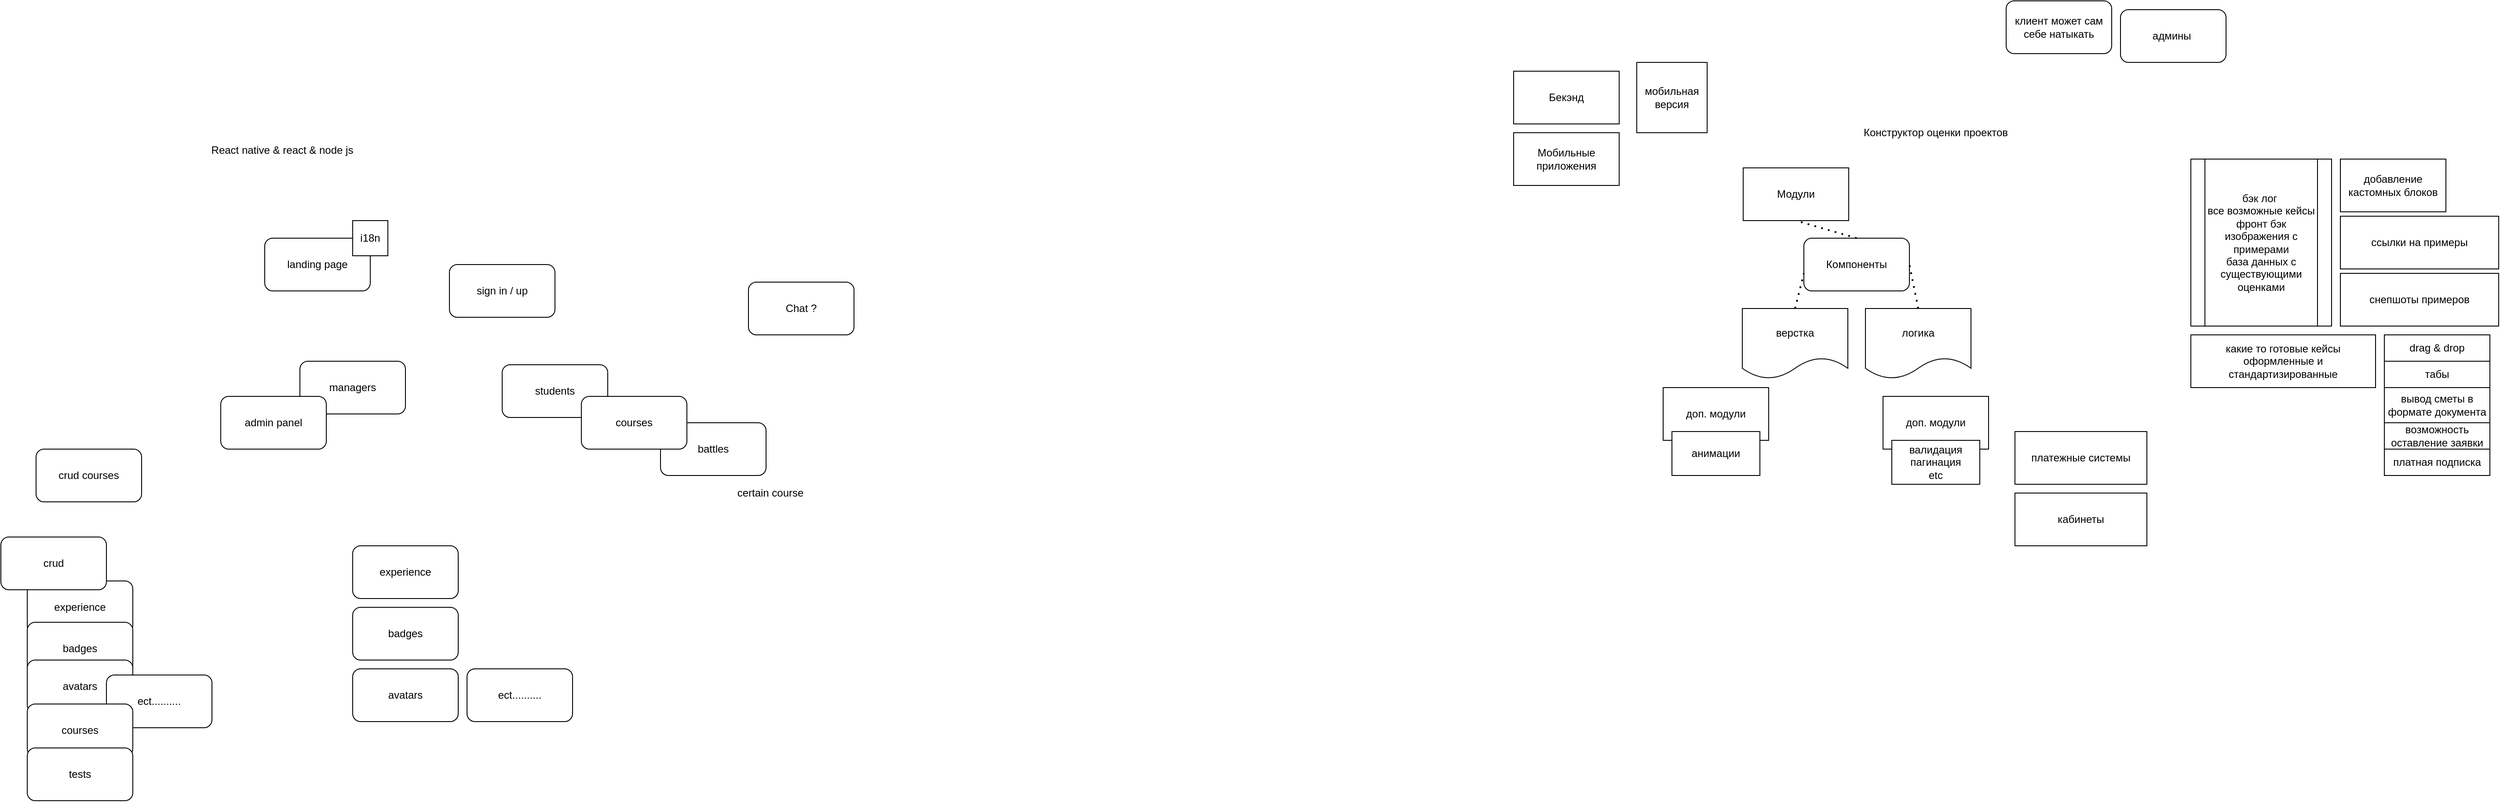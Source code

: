 <mxfile version="13.8.0" type="github">
  <diagram id="6a731a19-8d31-9384-78a2-239565b7b9f0" name="Page-1">
    <mxGraphModel dx="1678" dy="821" grid="1" gridSize="10" guides="1" tooltips="1" connect="1" arrows="1" fold="1" page="1" pageScale="1" pageWidth="4681" pageHeight="3300" background="#ffffff" math="0" shadow="0">
      <root>
        <mxCell id="0" />
        <mxCell id="1" parent="0" />
        <mxCell id="jf6MFyAoFtC1wtGRMvgH-1779" value="sign in / up&lt;br&gt;" style="rounded=1;whiteSpace=wrap;html=1;" parent="1" vertex="1">
          <mxGeometry x="870" y="350" width="120" height="60" as="geometry" />
        </mxCell>
        <mxCell id="jf6MFyAoFtC1wtGRMvgH-1780" value="managers" style="rounded=1;whiteSpace=wrap;html=1;" parent="1" vertex="1">
          <mxGeometry x="700" y="460" width="120" height="60" as="geometry" />
        </mxCell>
        <mxCell id="jf6MFyAoFtC1wtGRMvgH-1781" value="students" style="rounded=1;whiteSpace=wrap;html=1;" parent="1" vertex="1">
          <mxGeometry x="930" y="464" width="120" height="60" as="geometry" />
        </mxCell>
        <mxCell id="jf6MFyAoFtC1wtGRMvgH-1782" value="admin panel&lt;br&gt;" style="rounded=1;whiteSpace=wrap;html=1;" parent="1" vertex="1">
          <mxGeometry x="610" y="500" width="120" height="60" as="geometry" />
        </mxCell>
        <mxCell id="jf6MFyAoFtC1wtGRMvgH-1783" value="battles" style="rounded=1;whiteSpace=wrap;html=1;" parent="1" vertex="1">
          <mxGeometry x="1110" y="530" width="120" height="60" as="geometry" />
        </mxCell>
        <mxCell id="jf6MFyAoFtC1wtGRMvgH-1784" value="courses" style="rounded=1;whiteSpace=wrap;html=1;" parent="1" vertex="1">
          <mxGeometry x="1020" y="500" width="120" height="60" as="geometry" />
        </mxCell>
        <mxCell id="jf6MFyAoFtC1wtGRMvgH-1785" value="certain course" style="text;html=1;strokeColor=none;fillColor=none;align=center;verticalAlign=middle;whiteSpace=wrap;rounded=0;" parent="1" vertex="1">
          <mxGeometry x="1180" y="600" width="110" height="20" as="geometry" />
        </mxCell>
        <mxCell id="jf6MFyAoFtC1wtGRMvgH-1786" value="experience" style="rounded=1;whiteSpace=wrap;html=1;" parent="1" vertex="1">
          <mxGeometry x="760" y="670" width="120" height="60" as="geometry" />
        </mxCell>
        <mxCell id="jf6MFyAoFtC1wtGRMvgH-1787" value="badges" style="rounded=1;whiteSpace=wrap;html=1;" parent="1" vertex="1">
          <mxGeometry x="760" y="740" width="120" height="60" as="geometry" />
        </mxCell>
        <mxCell id="jf6MFyAoFtC1wtGRMvgH-1788" value="avatars&lt;br&gt;" style="rounded=1;whiteSpace=wrap;html=1;" parent="1" vertex="1">
          <mxGeometry x="760" y="810" width="120" height="60" as="geometry" />
        </mxCell>
        <mxCell id="jf6MFyAoFtC1wtGRMvgH-1789" value="ect.........." style="rounded=1;whiteSpace=wrap;html=1;" parent="1" vertex="1">
          <mxGeometry x="890" y="810" width="120" height="60" as="geometry" />
        </mxCell>
        <mxCell id="jf6MFyAoFtC1wtGRMvgH-1790" value="landing page" style="rounded=1;whiteSpace=wrap;html=1;" parent="1" vertex="1">
          <mxGeometry x="660" y="320" width="120" height="60" as="geometry" />
        </mxCell>
        <mxCell id="jf6MFyAoFtC1wtGRMvgH-1791" value="i18n&lt;br&gt;" style="whiteSpace=wrap;html=1;aspect=fixed;" parent="1" vertex="1">
          <mxGeometry x="760" y="300" width="40" height="40" as="geometry" />
        </mxCell>
        <mxCell id="jf6MFyAoFtC1wtGRMvgH-1792" value="crud courses" style="rounded=1;whiteSpace=wrap;html=1;" parent="1" vertex="1">
          <mxGeometry x="400" y="560" width="120" height="60" as="geometry" />
        </mxCell>
        <mxCell id="jf6MFyAoFtC1wtGRMvgH-1794" value="experience" style="rounded=1;whiteSpace=wrap;html=1;" parent="1" vertex="1">
          <mxGeometry x="390" y="710" width="120" height="60" as="geometry" />
        </mxCell>
        <mxCell id="jf6MFyAoFtC1wtGRMvgH-1795" value="badges" style="rounded=1;whiteSpace=wrap;html=1;" parent="1" vertex="1">
          <mxGeometry x="390" y="757" width="120" height="60" as="geometry" />
        </mxCell>
        <mxCell id="jf6MFyAoFtC1wtGRMvgH-1796" value="avatars&lt;br&gt;" style="rounded=1;whiteSpace=wrap;html=1;" parent="1" vertex="1">
          <mxGeometry x="390" y="800" width="120" height="60" as="geometry" />
        </mxCell>
        <mxCell id="jf6MFyAoFtC1wtGRMvgH-1797" value="ect.........." style="rounded=1;whiteSpace=wrap;html=1;" parent="1" vertex="1">
          <mxGeometry x="480" y="817" width="120" height="60" as="geometry" />
        </mxCell>
        <mxCell id="jf6MFyAoFtC1wtGRMvgH-1793" value="crud" style="rounded=1;whiteSpace=wrap;html=1;" parent="1" vertex="1">
          <mxGeometry x="360" y="660" width="120" height="60" as="geometry" />
        </mxCell>
        <mxCell id="jf6MFyAoFtC1wtGRMvgH-1798" value="courses" style="rounded=1;whiteSpace=wrap;html=1;" parent="1" vertex="1">
          <mxGeometry x="390" y="850" width="120" height="60" as="geometry" />
        </mxCell>
        <mxCell id="jf6MFyAoFtC1wtGRMvgH-1799" value="tests" style="rounded=1;whiteSpace=wrap;html=1;" parent="1" vertex="1">
          <mxGeometry x="390" y="900" width="120" height="60" as="geometry" />
        </mxCell>
        <mxCell id="jf6MFyAoFtC1wtGRMvgH-1801" value="Chat ?" style="rounded=1;whiteSpace=wrap;html=1;" parent="1" vertex="1">
          <mxGeometry x="1210" y="370" width="120" height="60" as="geometry" />
        </mxCell>
        <mxCell id="jf6MFyAoFtC1wtGRMvgH-1802" value="React native &amp;amp; react &amp;amp; node js" style="text;html=1;strokeColor=none;fillColor=none;align=center;verticalAlign=middle;whiteSpace=wrap;rounded=0;" parent="1" vertex="1">
          <mxGeometry x="420" y="210" width="520" height="20" as="geometry" />
        </mxCell>
        <mxCell id="WpYxfZVgPixOf4zrMnOf-1" value="Конструктор оценки проектов" style="text;html=1;strokeColor=none;fillColor=none;align=center;verticalAlign=middle;whiteSpace=wrap;rounded=0;" vertex="1" parent="1">
          <mxGeometry x="2440" y="190" width="240" height="20" as="geometry" />
        </mxCell>
        <mxCell id="WpYxfZVgPixOf4zrMnOf-2" value="Модули&lt;br&gt;" style="rounded=0;whiteSpace=wrap;html=1;" vertex="1" parent="1">
          <mxGeometry x="2341" y="240" width="120" height="60" as="geometry" />
        </mxCell>
        <mxCell id="WpYxfZVgPixOf4zrMnOf-3" value="Компоненты" style="rounded=1;whiteSpace=wrap;html=1;" vertex="1" parent="1">
          <mxGeometry x="2410" y="320" width="120" height="60" as="geometry" />
        </mxCell>
        <mxCell id="WpYxfZVgPixOf4zrMnOf-5" value="верстка" style="shape=document;whiteSpace=wrap;html=1;boundedLbl=1;" vertex="1" parent="1">
          <mxGeometry x="2340" y="400" width="120" height="80" as="geometry" />
        </mxCell>
        <mxCell id="WpYxfZVgPixOf4zrMnOf-6" value="логика" style="shape=document;whiteSpace=wrap;html=1;boundedLbl=1;" vertex="1" parent="1">
          <mxGeometry x="2480" y="400" width="120" height="80" as="geometry" />
        </mxCell>
        <mxCell id="WpYxfZVgPixOf4zrMnOf-7" value="доп. модули" style="rounded=0;whiteSpace=wrap;html=1;" vertex="1" parent="1">
          <mxGeometry x="2500" y="500" width="120" height="60" as="geometry" />
        </mxCell>
        <mxCell id="WpYxfZVgPixOf4zrMnOf-8" value="валидация&lt;br&gt;пагинация&lt;br&gt;etc" style="rounded=0;whiteSpace=wrap;html=1;" vertex="1" parent="1">
          <mxGeometry x="2510" y="550" width="100" height="50" as="geometry" />
        </mxCell>
        <mxCell id="WpYxfZVgPixOf4zrMnOf-10" value="" style="endArrow=none;dashed=1;html=1;dashPattern=1 3;strokeWidth=2;entryX=0.5;entryY=1;entryDx=0;entryDy=0;exitX=0.5;exitY=0;exitDx=0;exitDy=0;" edge="1" parent="1" source="WpYxfZVgPixOf4zrMnOf-3" target="WpYxfZVgPixOf4zrMnOf-2">
          <mxGeometry width="50" height="50" relative="1" as="geometry">
            <mxPoint x="2500" y="500" as="sourcePoint" />
            <mxPoint x="2550" y="450" as="targetPoint" />
          </mxGeometry>
        </mxCell>
        <mxCell id="WpYxfZVgPixOf4zrMnOf-11" value="" style="endArrow=none;dashed=1;html=1;dashPattern=1 3;strokeWidth=2;exitX=0.5;exitY=0;exitDx=0;exitDy=0;" edge="1" parent="1" source="WpYxfZVgPixOf4zrMnOf-5">
          <mxGeometry width="50" height="50" relative="1" as="geometry">
            <mxPoint x="2360" y="410" as="sourcePoint" />
            <mxPoint x="2410" y="360" as="targetPoint" />
          </mxGeometry>
        </mxCell>
        <mxCell id="WpYxfZVgPixOf4zrMnOf-12" value="" style="endArrow=none;dashed=1;html=1;dashPattern=1 3;strokeWidth=2;entryX=1;entryY=0.5;entryDx=0;entryDy=0;exitX=0.5;exitY=0;exitDx=0;exitDy=0;" edge="1" parent="1" source="WpYxfZVgPixOf4zrMnOf-6" target="WpYxfZVgPixOf4zrMnOf-3">
          <mxGeometry width="50" height="50" relative="1" as="geometry">
            <mxPoint x="2530" y="400" as="sourcePoint" />
            <mxPoint x="2580" y="350" as="targetPoint" />
          </mxGeometry>
        </mxCell>
        <mxCell id="WpYxfZVgPixOf4zrMnOf-13" value="доп. модули" style="rounded=0;whiteSpace=wrap;html=1;" vertex="1" parent="1">
          <mxGeometry x="2250" y="490" width="120" height="60" as="geometry" />
        </mxCell>
        <mxCell id="WpYxfZVgPixOf4zrMnOf-14" value="анимации" style="rounded=0;whiteSpace=wrap;html=1;" vertex="1" parent="1">
          <mxGeometry x="2260" y="540" width="100" height="50" as="geometry" />
        </mxCell>
        <mxCell id="WpYxfZVgPixOf4zrMnOf-15" value="мобильная версия" style="whiteSpace=wrap;html=1;aspect=fixed;" vertex="1" parent="1">
          <mxGeometry x="2220" y="120" width="80" height="80" as="geometry" />
        </mxCell>
        <mxCell id="WpYxfZVgPixOf4zrMnOf-16" value="платежные системы" style="rounded=0;whiteSpace=wrap;html=1;" vertex="1" parent="1">
          <mxGeometry x="2650" y="540" width="150" height="60" as="geometry" />
        </mxCell>
        <mxCell id="WpYxfZVgPixOf4zrMnOf-17" value="кабинеты" style="rounded=0;whiteSpace=wrap;html=1;" vertex="1" parent="1">
          <mxGeometry x="2650" y="610" width="150" height="60" as="geometry" />
        </mxCell>
        <mxCell id="WpYxfZVgPixOf4zrMnOf-18" value="бэк лог&amp;nbsp;&lt;br&gt;все возможные кейсы&lt;br&gt;фронт бэк&lt;br&gt;изображения с примерами&lt;br&gt;база данных с существующими оценками" style="shape=process;whiteSpace=wrap;html=1;backgroundOutline=1;" vertex="1" parent="1">
          <mxGeometry x="2850" y="230" width="160" height="190" as="geometry" />
        </mxCell>
        <mxCell id="WpYxfZVgPixOf4zrMnOf-19" value="добавление кастомных блоков" style="rounded=0;whiteSpace=wrap;html=1;" vertex="1" parent="1">
          <mxGeometry x="3020" y="230" width="120" height="60" as="geometry" />
        </mxCell>
        <mxCell id="WpYxfZVgPixOf4zrMnOf-20" value="ссылки на примеры" style="rounded=0;whiteSpace=wrap;html=1;" vertex="1" parent="1">
          <mxGeometry x="3020" y="295" width="180" height="60" as="geometry" />
        </mxCell>
        <mxCell id="WpYxfZVgPixOf4zrMnOf-21" value="снепшоты примеров" style="rounded=0;whiteSpace=wrap;html=1;" vertex="1" parent="1">
          <mxGeometry x="3020" y="360" width="180" height="60" as="geometry" />
        </mxCell>
        <mxCell id="WpYxfZVgPixOf4zrMnOf-22" value="какие то готовые кейсы оформленные и стандартизированные" style="rounded=0;whiteSpace=wrap;html=1;" vertex="1" parent="1">
          <mxGeometry x="2850" y="430" width="210" height="60" as="geometry" />
        </mxCell>
        <mxCell id="WpYxfZVgPixOf4zrMnOf-23" value="клиент может сам себе натыкать" style="rounded=1;whiteSpace=wrap;html=1;" vertex="1" parent="1">
          <mxGeometry x="2640" y="50" width="120" height="60" as="geometry" />
        </mxCell>
        <mxCell id="WpYxfZVgPixOf4zrMnOf-24" value="админы&amp;nbsp;" style="rounded=1;whiteSpace=wrap;html=1;" vertex="1" parent="1">
          <mxGeometry x="2770" y="60" width="120" height="60" as="geometry" />
        </mxCell>
        <mxCell id="WpYxfZVgPixOf4zrMnOf-25" value="drag &amp;amp; drop" style="rounded=0;whiteSpace=wrap;html=1;" vertex="1" parent="1">
          <mxGeometry x="3070" y="430" width="120" height="30" as="geometry" />
        </mxCell>
        <mxCell id="WpYxfZVgPixOf4zrMnOf-26" value="табы" style="rounded=0;whiteSpace=wrap;html=1;" vertex="1" parent="1">
          <mxGeometry x="3070" y="460" width="120" height="30" as="geometry" />
        </mxCell>
        <mxCell id="WpYxfZVgPixOf4zrMnOf-29" value="вывод сметы в формате документа&lt;br&gt;" style="rounded=0;whiteSpace=wrap;html=1;" vertex="1" parent="1">
          <mxGeometry x="3070" y="490" width="120" height="40" as="geometry" />
        </mxCell>
        <mxCell id="WpYxfZVgPixOf4zrMnOf-30" value="возможность оставление заявки" style="rounded=0;whiteSpace=wrap;html=1;" vertex="1" parent="1">
          <mxGeometry x="3070" y="530" width="120" height="30" as="geometry" />
        </mxCell>
        <mxCell id="WpYxfZVgPixOf4zrMnOf-31" value="платная подписка" style="rounded=0;whiteSpace=wrap;html=1;" vertex="1" parent="1">
          <mxGeometry x="3070" y="560" width="120" height="30" as="geometry" />
        </mxCell>
        <mxCell id="WpYxfZVgPixOf4zrMnOf-32" value="Бекэнд" style="rounded=0;whiteSpace=wrap;html=1;" vertex="1" parent="1">
          <mxGeometry x="2080" y="130" width="120" height="60" as="geometry" />
        </mxCell>
        <mxCell id="WpYxfZVgPixOf4zrMnOf-33" value="Мобильные приложения" style="rounded=0;whiteSpace=wrap;html=1;" vertex="1" parent="1">
          <mxGeometry x="2080" y="200" width="120" height="60" as="geometry" />
        </mxCell>
      </root>
    </mxGraphModel>
  </diagram>
</mxfile>
